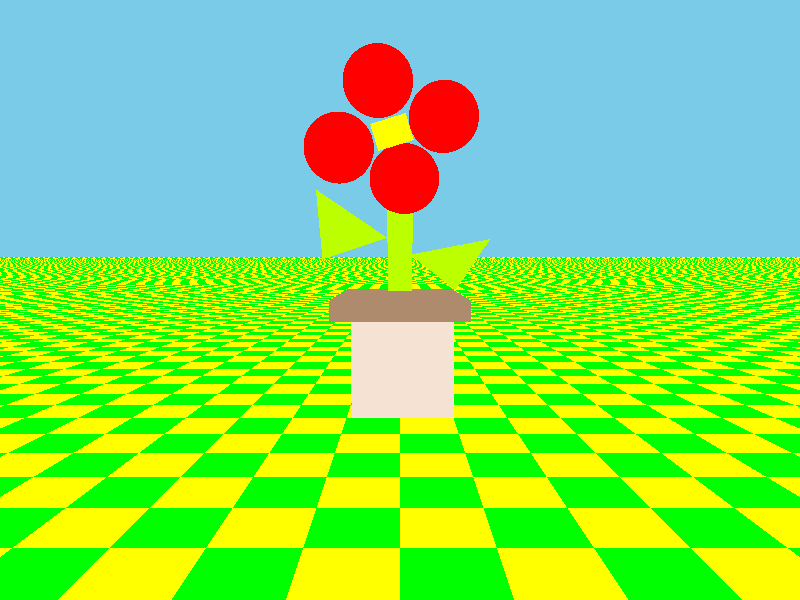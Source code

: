 #include "colors.inc"
#include "textures.inc"

background{
	LightGrey
}
camera{
	location <0,3,-18>
      look_at <0,2,-4>
}

light_source {
	
	<0,5,-10>
	colour<1,1,1>
} 


union{

  plane {
    y, 10
    pigment { color SkyBlue }
  }
  plane {
    y, 0
    pigment { checker color Yellow color Green  }
  }
      
        
        sphere {
        <-1.4,5.5,-4>,0.8
        pigment{ color Red} 
        }

        sphere {
        <-0.5,7,-4>,0.8
        pigment{ color Red} 
        } 
            
         box
         {
          <1.1,5.2,-4.8>,<1.9,5.8,-4.8>
          pigment{ color rgb<1 ,1 ,0>}
           rotate <0,0,17>
         }
   
        sphere {
        <1,6.2,-4>,0.8
        pigment{ color Red} 
        }  

         sphere {
        <0.1,4.8,-4>,0.8
        pigment{ color Red} 
        }
        
        cylinder {
        <0, 1.8, -3.5>,     // Center of one end
        <0, 4.5, -3.5>,     // Center of other end
        0.3            // Radius
        pigment{ color MediumSpringGreen}
        } 

        box
        {
         <-1.3,1.8,-7>,<1.3,2.2,-3>
         pigment{ color SemiSweetChoc}
        }
        
         box
        {
         <-0.9,0,-7>,<1,1.8,-3>
         pigment{ color LightWood}
        }

        triangle {
        <0,3.5,-8>,<1,4,-8>,<0,4,-9> 
         pigment{ color MediumSpringGreen}
         rotate 35
         translate <7.4,-2.2,-3.5>
        }


        triangle {
        <0,3.5,-8>,<1.5,4,-8>,<0,5,-9> 
         pigment{ color MediumSpringGreen}
         rotate 180
         translate <-1.8,-0.55,4>
        }
 }  
